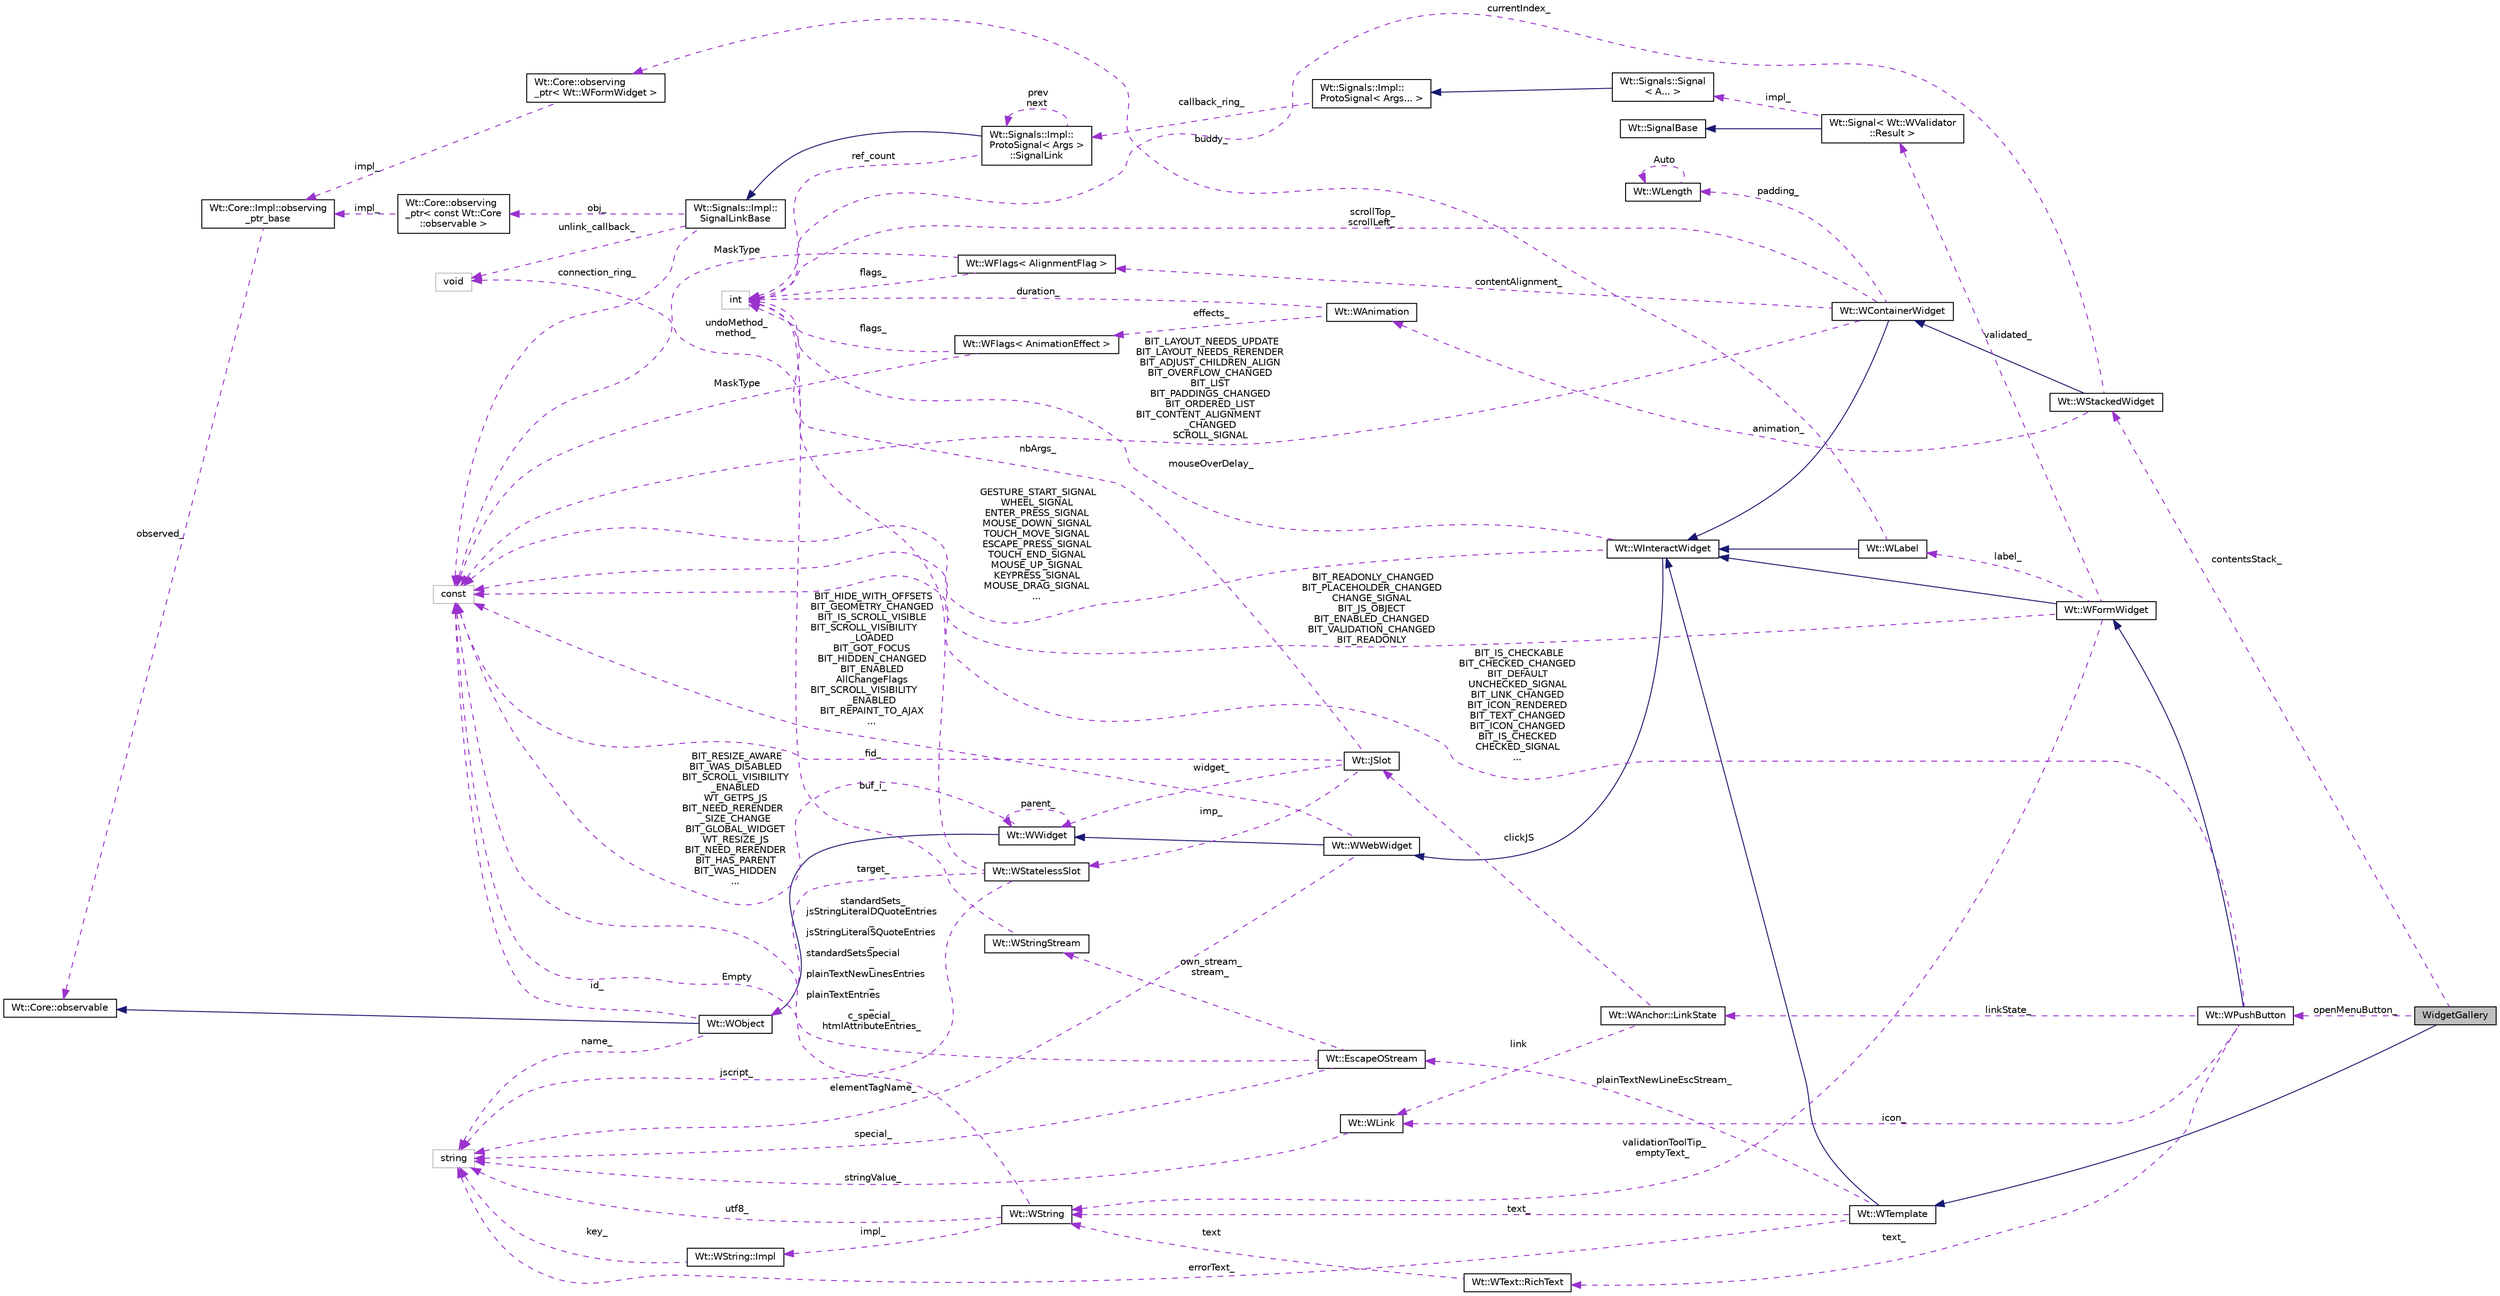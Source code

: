 digraph "WidgetGallery"
{
 // LATEX_PDF_SIZE
  edge [fontname="Helvetica",fontsize="10",labelfontname="Helvetica",labelfontsize="10"];
  node [fontname="Helvetica",fontsize="10",shape=record];
  rankdir="LR";
  Node1 [label="WidgetGallery",height=0.2,width=0.4,color="black", fillcolor="grey75", style="filled", fontcolor="black",tooltip=" "];
  Node2 -> Node1 [dir="back",color="midnightblue",fontsize="10",style="solid"];
  Node2 [label="Wt::WTemplate",height=0.2,width=0.4,color="black", fillcolor="white", style="filled",URL="$classWt_1_1WTemplate.html",tooltip="A widget that renders an XHTML template."];
  Node3 -> Node2 [dir="back",color="midnightblue",fontsize="10",style="solid"];
  Node3 [label="Wt::WInteractWidget",height=0.2,width=0.4,color="black", fillcolor="white", style="filled",URL="$classWt_1_1WInteractWidget.html",tooltip="An abstract widget that can receive user-interface interaction."];
  Node4 -> Node3 [dir="back",color="midnightblue",fontsize="10",style="solid"];
  Node4 [label="Wt::WWebWidget",height=0.2,width=0.4,color="black", fillcolor="white", style="filled",URL="$classWt_1_1WWebWidget.html",tooltip="A base class for widgets with an HTML counterpart."];
  Node5 -> Node4 [dir="back",color="midnightblue",fontsize="10",style="solid"];
  Node5 [label="Wt::WWidget",height=0.2,width=0.4,color="black", fillcolor="white", style="filled",URL="$classWt_1_1WWidget.html",tooltip="The abstract base class for a user-interface component."];
  Node6 -> Node5 [dir="back",color="midnightblue",fontsize="10",style="solid"];
  Node6 [label="Wt::WObject",height=0.2,width=0.4,color="black", fillcolor="white", style="filled",URL="$classWt_1_1WObject.html",tooltip="A base class for objects that participate in the signal/slot system."];
  Node7 -> Node6 [dir="back",color="midnightblue",fontsize="10",style="solid"];
  Node7 [label="Wt::Core::observable",height=0.2,width=0.4,color="black", fillcolor="white", style="filled",URL="$classWt_1_1Core_1_1observable.html",tooltip="A base class for objects whose life-time can be tracked."];
  Node8 -> Node6 [dir="back",color="darkorchid3",fontsize="10",style="dashed",label=" name_" ];
  Node8 [label="string",height=0.2,width=0.4,color="grey75", fillcolor="white", style="filled",tooltip=" "];
  Node9 -> Node6 [dir="back",color="darkorchid3",fontsize="10",style="dashed",label=" id_" ];
  Node9 [label="const",height=0.2,width=0.4,color="grey75", fillcolor="white", style="filled",tooltip=" "];
  Node5 -> Node5 [dir="back",color="darkorchid3",fontsize="10",style="dashed",label=" parent_" ];
  Node9 -> Node5 [dir="back",color="darkorchid3",fontsize="10",style="dashed",label=" BIT_RESIZE_AWARE\nBIT_WAS_DISABLED\nBIT_SCROLL_VISIBILITY\l_ENABLED\nWT_GETPS_JS\nBIT_NEED_RERENDER\l_SIZE_CHANGE\nBIT_GLOBAL_WIDGET\nWT_RESIZE_JS\nBIT_NEED_RERENDER\nBIT_HAS_PARENT\nBIT_WAS_HIDDEN\n..." ];
  Node8 -> Node4 [dir="back",color="darkorchid3",fontsize="10",style="dashed",label=" elementTagName_" ];
  Node9 -> Node4 [dir="back",color="darkorchid3",fontsize="10",style="dashed",label=" BIT_HIDE_WITH_OFFSETS\nBIT_GEOMETRY_CHANGED\nBIT_IS_SCROLL_VISIBLE\nBIT_SCROLL_VISIBILITY\l_LOADED\nBIT_GOT_FOCUS\nBIT_HIDDEN_CHANGED\nBIT_ENABLED\nAllChangeFlags\nBIT_SCROLL_VISIBILITY\l_ENABLED\nBIT_REPAINT_TO_AJAX\n..." ];
  Node10 -> Node3 [dir="back",color="darkorchid3",fontsize="10",style="dashed",label=" mouseOverDelay_" ];
  Node10 [label="int",height=0.2,width=0.4,color="grey75", fillcolor="white", style="filled",tooltip=" "];
  Node9 -> Node3 [dir="back",color="darkorchid3",fontsize="10",style="dashed",label=" GESTURE_START_SIGNAL\nWHEEL_SIGNAL\nENTER_PRESS_SIGNAL\nMOUSE_DOWN_SIGNAL\nTOUCH_MOVE_SIGNAL\nESCAPE_PRESS_SIGNAL\nTOUCH_END_SIGNAL\nMOUSE_UP_SIGNAL\nKEYPRESS_SIGNAL\nMOUSE_DRAG_SIGNAL\n..." ];
  Node11 -> Node2 [dir="back",color="darkorchid3",fontsize="10",style="dashed",label=" text_" ];
  Node11 [label="Wt::WString",height=0.2,width=0.4,color="black", fillcolor="white", style="filled",URL="$classWt_1_1WString.html",tooltip="A value class which describes a locale-aware unicode string."];
  Node12 -> Node11 [dir="back",color="darkorchid3",fontsize="10",style="dashed",label=" impl_" ];
  Node12 [label="Wt::WString::Impl",height=0.2,width=0.4,color="black", fillcolor="white", style="filled",URL="$structWt_1_1WString_1_1Impl.html",tooltip=" "];
  Node8 -> Node12 [dir="back",color="darkorchid3",fontsize="10",style="dashed",label=" key_" ];
  Node8 -> Node11 [dir="back",color="darkorchid3",fontsize="10",style="dashed",label=" utf8_" ];
  Node9 -> Node11 [dir="back",color="darkorchid3",fontsize="10",style="dashed",label=" Empty" ];
  Node13 -> Node2 [dir="back",color="darkorchid3",fontsize="10",style="dashed",label=" plainTextNewLineEscStream_" ];
  Node13 [label="Wt::EscapeOStream",height=0.2,width=0.4,color="black", fillcolor="white", style="filled",URL="$classWt_1_1EscapeOStream.html",tooltip=" "];
  Node8 -> Node13 [dir="back",color="darkorchid3",fontsize="10",style="dashed",label=" special_" ];
  Node14 -> Node13 [dir="back",color="darkorchid3",fontsize="10",style="dashed",label=" own_stream_\nstream_" ];
  Node14 [label="Wt::WStringStream",height=0.2,width=0.4,color="black", fillcolor="white", style="filled",URL="$classWt_1_1WStringStream.html",tooltip=" "];
  Node10 -> Node14 [dir="back",color="darkorchid3",fontsize="10",style="dashed",label=" buf_i_" ];
  Node9 -> Node13 [dir="back",color="darkorchid3",fontsize="10",style="dashed",label=" standardSets_\njsStringLiteralDQuoteEntries\l_\njsStringLiteralSQuoteEntries\l_\nstandardSetsSpecial\l_\nplainTextNewLinesEntries\l_\nplainTextEntries\l_\nc_special_\nhtmlAttributeEntries_" ];
  Node8 -> Node2 [dir="back",color="darkorchid3",fontsize="10",style="dashed",label=" errorText_" ];
  Node15 -> Node1 [dir="back",color="darkorchid3",fontsize="10",style="dashed",label=" contentsStack_" ];
  Node15 [label="Wt::WStackedWidget",height=0.2,width=0.4,color="black", fillcolor="white", style="filled",URL="$classWt_1_1WStackedWidget.html",tooltip="A container widget that stacks its widgets on top of each other."];
  Node16 -> Node15 [dir="back",color="midnightblue",fontsize="10",style="solid"];
  Node16 [label="Wt::WContainerWidget",height=0.2,width=0.4,color="black", fillcolor="white", style="filled",URL="$classWt_1_1WContainerWidget.html",tooltip="A widget that holds and manages child widgets."];
  Node3 -> Node16 [dir="back",color="midnightblue",fontsize="10",style="solid"];
  Node10 -> Node16 [dir="back",color="darkorchid3",fontsize="10",style="dashed",label=" scrollTop_\nscrollLeft_" ];
  Node17 -> Node16 [dir="back",color="darkorchid3",fontsize="10",style="dashed",label=" contentAlignment_" ];
  Node17 [label="Wt::WFlags\< AlignmentFlag \>",height=0.2,width=0.4,color="black", fillcolor="white", style="filled",URL="$classWt_1_1WFlags.html",tooltip=" "];
  Node10 -> Node17 [dir="back",color="darkorchid3",fontsize="10",style="dashed",label=" flags_" ];
  Node9 -> Node17 [dir="back",color="darkorchid3",fontsize="10",style="dashed",label=" MaskType" ];
  Node18 -> Node16 [dir="back",color="darkorchid3",fontsize="10",style="dashed",label=" padding_" ];
  Node18 [label="Wt::WLength",height=0.2,width=0.4,color="black", fillcolor="white", style="filled",URL="$classWt_1_1WLength.html",tooltip="A value class that describes a CSS length."];
  Node18 -> Node18 [dir="back",color="darkorchid3",fontsize="10",style="dashed",label=" Auto" ];
  Node9 -> Node16 [dir="back",color="darkorchid3",fontsize="10",style="dashed",label=" BIT_LAYOUT_NEEDS_UPDATE\nBIT_LAYOUT_NEEDS_RERENDER\nBIT_ADJUST_CHILDREN_ALIGN\nBIT_OVERFLOW_CHANGED\nBIT_LIST\nBIT_PADDINGS_CHANGED\nBIT_ORDERED_LIST\nBIT_CONTENT_ALIGNMENT\l_CHANGED\nSCROLL_SIGNAL" ];
  Node10 -> Node15 [dir="back",color="darkorchid3",fontsize="10",style="dashed",label=" currentIndex_" ];
  Node19 -> Node15 [dir="back",color="darkorchid3",fontsize="10",style="dashed",label=" animation_" ];
  Node19 [label="Wt::WAnimation",height=0.2,width=0.4,color="black", fillcolor="white", style="filled",URL="$classWt_1_1WAnimation.html",tooltip="A value class that defines a transition effect."];
  Node20 -> Node19 [dir="back",color="darkorchid3",fontsize="10",style="dashed",label=" effects_" ];
  Node20 [label="Wt::WFlags\< AnimationEffect \>",height=0.2,width=0.4,color="black", fillcolor="white", style="filled",URL="$classWt_1_1WFlags.html",tooltip=" "];
  Node10 -> Node20 [dir="back",color="darkorchid3",fontsize="10",style="dashed",label=" flags_" ];
  Node9 -> Node20 [dir="back",color="darkorchid3",fontsize="10",style="dashed",label=" MaskType" ];
  Node10 -> Node19 [dir="back",color="darkorchid3",fontsize="10",style="dashed",label=" duration_" ];
  Node21 -> Node1 [dir="back",color="darkorchid3",fontsize="10",style="dashed",label=" openMenuButton_" ];
  Node21 [label="Wt::WPushButton",height=0.2,width=0.4,color="black", fillcolor="white", style="filled",URL="$classWt_1_1WPushButton.html",tooltip="A widget that represents a push button."];
  Node22 -> Node21 [dir="back",color="midnightblue",fontsize="10",style="solid"];
  Node22 [label="Wt::WFormWidget",height=0.2,width=0.4,color="black", fillcolor="white", style="filled",URL="$classWt_1_1WFormWidget.html",tooltip="An abstract widget that corresponds to an HTML form element."];
  Node3 -> Node22 [dir="back",color="midnightblue",fontsize="10",style="solid"];
  Node11 -> Node22 [dir="back",color="darkorchid3",fontsize="10",style="dashed",label=" validationToolTip_\nemptyText_" ];
  Node23 -> Node22 [dir="back",color="darkorchid3",fontsize="10",style="dashed",label=" label_" ];
  Node23 [label="Wt::WLabel",height=0.2,width=0.4,color="black", fillcolor="white", style="filled",URL="$classWt_1_1WLabel.html",tooltip="A label for a form field."];
  Node3 -> Node23 [dir="back",color="midnightblue",fontsize="10",style="solid"];
  Node24 -> Node23 [dir="back",color="darkorchid3",fontsize="10",style="dashed",label=" buddy_" ];
  Node24 [label="Wt::Core::observing\l_ptr\< Wt::WFormWidget \>",height=0.2,width=0.4,color="black", fillcolor="white", style="filled",URL="$classWt_1_1Core_1_1observing__ptr.html",tooltip=" "];
  Node25 -> Node24 [dir="back",color="darkorchid3",fontsize="10",style="dashed",label=" impl_" ];
  Node25 [label="Wt::Core::Impl::observing\l_ptr_base",height=0.2,width=0.4,color="black", fillcolor="white", style="filled",URL="$structWt_1_1Core_1_1Impl_1_1observing__ptr__base.html",tooltip=" "];
  Node7 -> Node25 [dir="back",color="darkorchid3",fontsize="10",style="dashed",label=" observed_" ];
  Node26 -> Node22 [dir="back",color="darkorchid3",fontsize="10",style="dashed",label=" validated_" ];
  Node26 [label="Wt::Signal\< Wt::WValidator\l::Result \>",height=0.2,width=0.4,color="black", fillcolor="white", style="filled",URL="$classWt_1_1Signal.html",tooltip=" "];
  Node27 -> Node26 [dir="back",color="midnightblue",fontsize="10",style="solid"];
  Node27 [label="Wt::SignalBase",height=0.2,width=0.4,color="black", fillcolor="white", style="filled",URL="$classWt_1_1SignalBase.html",tooltip="Abstract base class of a signal."];
  Node28 -> Node26 [dir="back",color="darkorchid3",fontsize="10",style="dashed",label=" impl_" ];
  Node28 [label="Wt::Signals::Signal\l\< A... \>",height=0.2,width=0.4,color="black", fillcolor="white", style="filled",URL="$structWt_1_1Signals_1_1Signal.html",tooltip=" "];
  Node29 -> Node28 [dir="back",color="midnightblue",fontsize="10",style="solid"];
  Node29 [label="Wt::Signals::Impl::\lProtoSignal\< Args... \>",height=0.2,width=0.4,color="black", fillcolor="white", style="filled",URL="$classWt_1_1Signals_1_1Impl_1_1ProtoSignal.html",tooltip=" "];
  Node30 -> Node29 [dir="back",color="darkorchid3",fontsize="10",style="dashed",label=" callback_ring_" ];
  Node30 [label="Wt::Signals::Impl::\lProtoSignal\< Args \>\l::SignalLink",height=0.2,width=0.4,color="black", fillcolor="white", style="filled",URL="$structWt_1_1Signals_1_1Impl_1_1ProtoSignal_1_1SignalLink.html",tooltip=" "];
  Node31 -> Node30 [dir="back",color="midnightblue",fontsize="10",style="solid"];
  Node31 [label="Wt::Signals::Impl::\lSignalLinkBase",height=0.2,width=0.4,color="black", fillcolor="white", style="filled",URL="$classWt_1_1Signals_1_1Impl_1_1SignalLinkBase.html",tooltip=" "];
  Node32 -> Node31 [dir="back",color="darkorchid3",fontsize="10",style="dashed",label=" unlink_callback_" ];
  Node32 [label="void",height=0.2,width=0.4,color="grey75", fillcolor="white", style="filled",tooltip=" "];
  Node33 -> Node31 [dir="back",color="darkorchid3",fontsize="10",style="dashed",label=" obj_" ];
  Node33 [label="Wt::Core::observing\l_ptr\< const Wt::Core\l::observable \>",height=0.2,width=0.4,color="black", fillcolor="white", style="filled",URL="$classWt_1_1Core_1_1observing__ptr.html",tooltip=" "];
  Node25 -> Node33 [dir="back",color="darkorchid3",fontsize="10",style="dashed",label=" impl_" ];
  Node9 -> Node31 [dir="back",color="darkorchid3",fontsize="10",style="dashed",label=" connection_ring_" ];
  Node10 -> Node30 [dir="back",color="darkorchid3",fontsize="10",style="dashed",label=" ref_count" ];
  Node30 -> Node30 [dir="back",color="darkorchid3",fontsize="10",style="dashed",label=" prev\nnext" ];
  Node9 -> Node22 [dir="back",color="darkorchid3",fontsize="10",style="dashed",label=" BIT_READONLY_CHANGED\nBIT_PLACEHOLDER_CHANGED\nCHANGE_SIGNAL\nBIT_JS_OBJECT\nBIT_ENABLED_CHANGED\nBIT_VALIDATION_CHANGED\nBIT_READONLY" ];
  Node34 -> Node21 [dir="back",color="darkorchid3",fontsize="10",style="dashed",label=" text_" ];
  Node34 [label="Wt::WText::RichText",height=0.2,width=0.4,color="black", fillcolor="white", style="filled",URL="$structWt_1_1WText_1_1RichText.html",tooltip=" "];
  Node11 -> Node34 [dir="back",color="darkorchid3",fontsize="10",style="dashed",label=" text" ];
  Node35 -> Node21 [dir="back",color="darkorchid3",fontsize="10",style="dashed",label=" linkState_" ];
  Node35 [label="Wt::WAnchor::LinkState",height=0.2,width=0.4,color="black", fillcolor="white", style="filled",URL="$structWt_1_1WAnchor_1_1LinkState.html",tooltip=" "];
  Node36 -> Node35 [dir="back",color="darkorchid3",fontsize="10",style="dashed",label=" clickJS" ];
  Node36 [label="Wt::JSlot",height=0.2,width=0.4,color="black", fillcolor="white", style="filled",URL="$classWt_1_1JSlot.html",tooltip="A slot that is only implemented in client side JavaScript code."];
  Node37 -> Node36 [dir="back",color="darkorchid3",fontsize="10",style="dashed",label=" imp_" ];
  Node37 [label="Wt::WStatelessSlot",height=0.2,width=0.4,color="black", fillcolor="white", style="filled",URL="$classWt_1_1WStatelessSlot.html",tooltip=" "];
  Node6 -> Node37 [dir="back",color="darkorchid3",fontsize="10",style="dashed",label=" target_" ];
  Node32 -> Node37 [dir="back",color="darkorchid3",fontsize="10",style="dashed",label=" undoMethod_\nmethod_" ];
  Node8 -> Node37 [dir="back",color="darkorchid3",fontsize="10",style="dashed",label=" jscript_" ];
  Node10 -> Node36 [dir="back",color="darkorchid3",fontsize="10",style="dashed",label=" nbArgs_" ];
  Node5 -> Node36 [dir="back",color="darkorchid3",fontsize="10",style="dashed",label=" widget_" ];
  Node9 -> Node36 [dir="back",color="darkorchid3",fontsize="10",style="dashed",label=" fid_" ];
  Node38 -> Node35 [dir="back",color="darkorchid3",fontsize="10",style="dashed",label=" link" ];
  Node38 [label="Wt::WLink",height=0.2,width=0.4,color="black", fillcolor="white", style="filled",URL="$classWt_1_1WLink.html",tooltip="A value class that defines a hyperlink target."];
  Node8 -> Node38 [dir="back",color="darkorchid3",fontsize="10",style="dashed",label=" stringValue_" ];
  Node38 -> Node21 [dir="back",color="darkorchid3",fontsize="10",style="dashed",label=" icon_" ];
  Node9 -> Node21 [dir="back",color="darkorchid3",fontsize="10",style="dashed",label=" BIT_IS_CHECKABLE\nBIT_CHECKED_CHANGED\nBIT_DEFAULT\nUNCHECKED_SIGNAL\nBIT_LINK_CHANGED\nBIT_ICON_RENDERED\nBIT_TEXT_CHANGED\nBIT_ICON_CHANGED\nBIT_IS_CHECKED\nCHECKED_SIGNAL\n..." ];
}
